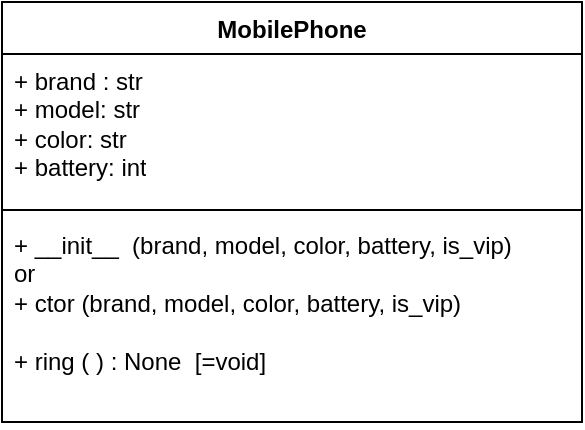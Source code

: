 <mxfile version="22.1.22" type="embed">
  <diagram name="Page-1" id="Zg4OkpjhEAhI1fxzEuiz">
    <mxGraphModel dx="1088" dy="752" grid="1" gridSize="10" guides="1" tooltips="1" connect="1" arrows="1" fold="1" page="1" pageScale="1" pageWidth="850" pageHeight="1100" math="0" shadow="0">
      <root>
        <mxCell id="0" />
        <mxCell id="1" parent="0" />
        <mxCell id="J3WoGerk23eHOh_nqB2L-5" value="MobilePhone" style="swimlane;fontStyle=1;align=center;verticalAlign=top;childLayout=stackLayout;horizontal=1;startSize=26;horizontalStack=0;resizeParent=1;resizeParentMax=0;resizeLast=0;collapsible=1;marginBottom=0;whiteSpace=wrap;html=1;" parent="1" vertex="1">
          <mxGeometry x="220" y="150" width="290" height="210" as="geometry" />
        </mxCell>
        <mxCell id="J3WoGerk23eHOh_nqB2L-6" value="+ brand : str&lt;div&gt;+ model: str&lt;/div&gt;&lt;div&gt;+ color: str&lt;/div&gt;&lt;div&gt;+ battery: int&lt;/div&gt;" style="text;strokeColor=none;fillColor=none;align=left;verticalAlign=top;spacingLeft=4;spacingRight=4;overflow=hidden;rotatable=0;points=[[0,0.5],[1,0.5]];portConstraint=eastwest;whiteSpace=wrap;html=1;" parent="J3WoGerk23eHOh_nqB2L-5" vertex="1">
          <mxGeometry y="26" width="290" height="74" as="geometry" />
        </mxCell>
        <mxCell id="J3WoGerk23eHOh_nqB2L-7" value="" style="line;strokeWidth=1;fillColor=none;align=left;verticalAlign=middle;spacingTop=-1;spacingLeft=3;spacingRight=3;rotatable=0;labelPosition=right;points=[];portConstraint=eastwest;strokeColor=inherit;" parent="J3WoGerk23eHOh_nqB2L-5" vertex="1">
          <mxGeometry y="100" width="290" height="8" as="geometry" />
        </mxCell>
        <mxCell id="J3WoGerk23eHOh_nqB2L-8" value="+ __init__&amp;nbsp; (brand, model, color, battery, is_vip)&lt;div&gt;or&amp;nbsp;&lt;/div&gt;&lt;div&gt;+ ctor&amp;nbsp;&lt;span style=&quot;background-color: transparent; color: light-dark(rgb(0, 0, 0), rgb(255, 255, 255));&quot;&gt;(brand, model, color, battery, is_vip)&lt;/span&gt;&lt;/div&gt;&lt;div&gt;&lt;span style=&quot;background-color: transparent; color: light-dark(rgb(0, 0, 0), rgb(255, 255, 255));&quot;&gt;&lt;br&gt;&lt;/span&gt;&lt;/div&gt;&lt;div&gt;&lt;span style=&quot;background-color: transparent; color: light-dark(rgb(0, 0, 0), rgb(255, 255, 255));&quot;&gt;+ ring ( ) : None&amp;nbsp; [=void]&lt;/span&gt;&lt;/div&gt;" style="text;strokeColor=none;fillColor=none;align=left;verticalAlign=top;spacingLeft=4;spacingRight=4;overflow=hidden;rotatable=0;points=[[0,0.5],[1,0.5]];portConstraint=eastwest;whiteSpace=wrap;html=1;" parent="J3WoGerk23eHOh_nqB2L-5" vertex="1">
          <mxGeometry y="108" width="290" height="102" as="geometry" />
        </mxCell>
      </root>
    </mxGraphModel>
  </diagram>
</mxfile>
